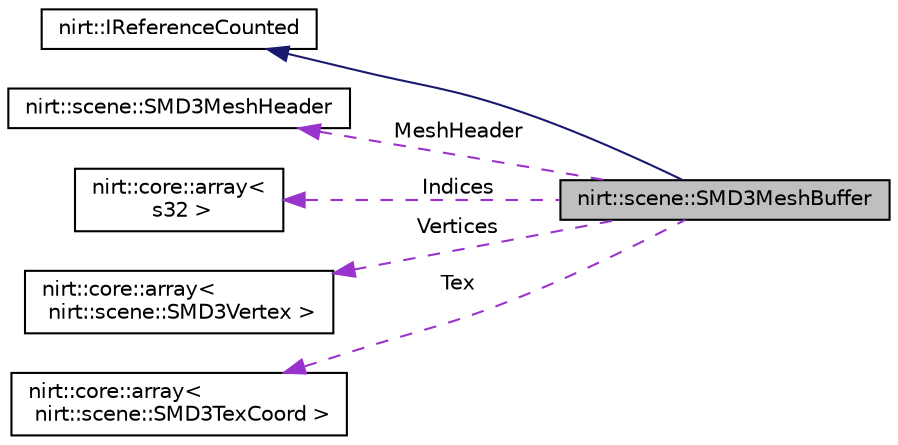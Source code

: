 digraph "nirt::scene::SMD3MeshBuffer"
{
 // LATEX_PDF_SIZE
  edge [fontname="Helvetica",fontsize="10",labelfontname="Helvetica",labelfontsize="10"];
  node [fontname="Helvetica",fontsize="10",shape=record];
  rankdir="LR";
  Node1 [label="nirt::scene::SMD3MeshBuffer",height=0.2,width=0.4,color="black", fillcolor="grey75", style="filled", fontcolor="black",tooltip="Holding Frame Data for a Mesh."];
  Node2 -> Node1 [dir="back",color="midnightblue",fontsize="10",style="solid",fontname="Helvetica"];
  Node2 [label="nirt::IReferenceCounted",height=0.2,width=0.4,color="black", fillcolor="white", style="filled",URL="$classnirt_1_1IReferenceCounted.html",tooltip="Base class of most objects of the Nirtcpp Engine."];
  Node3 -> Node1 [dir="back",color="darkorchid3",fontsize="10",style="dashed",label=" MeshHeader" ,fontname="Helvetica"];
  Node3 [label="nirt::scene::SMD3MeshHeader",height=0.2,width=0.4,color="black", fillcolor="white", style="filled",URL="$structnirt_1_1scene_1_1SMD3MeshHeader.html",tooltip="this holds the header info of an MD3 mesh section"];
  Node4 -> Node1 [dir="back",color="darkorchid3",fontsize="10",style="dashed",label=" Indices" ,fontname="Helvetica"];
  Node4 [label="nirt::core::array\<\l s32 \>",height=0.2,width=0.4,color="black", fillcolor="white", style="filled",URL="$classnirt_1_1core_1_1array.html",tooltip=" "];
  Node5 -> Node1 [dir="back",color="darkorchid3",fontsize="10",style="dashed",label=" Vertices" ,fontname="Helvetica"];
  Node5 [label="nirt::core::array\<\l nirt::scene::SMD3Vertex \>",height=0.2,width=0.4,color="black", fillcolor="white", style="filled",URL="$classnirt_1_1core_1_1array.html",tooltip=" "];
  Node6 -> Node1 [dir="back",color="darkorchid3",fontsize="10",style="dashed",label=" Tex" ,fontname="Helvetica"];
  Node6 [label="nirt::core::array\<\l nirt::scene::SMD3TexCoord \>",height=0.2,width=0.4,color="black", fillcolor="white", style="filled",URL="$classnirt_1_1core_1_1array.html",tooltip=" "];
}
